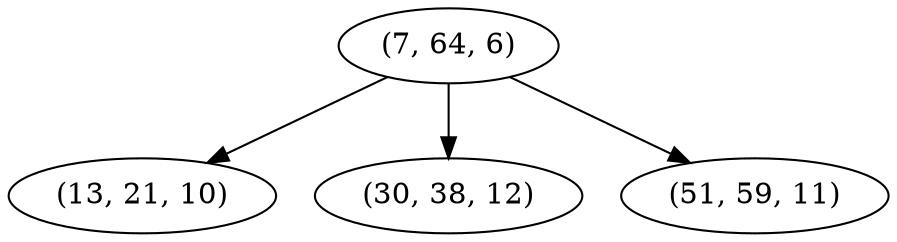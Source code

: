 digraph tree {
    "(7, 64, 6)";
    "(13, 21, 10)";
    "(30, 38, 12)";
    "(51, 59, 11)";
    "(7, 64, 6)" -> "(13, 21, 10)";
    "(7, 64, 6)" -> "(30, 38, 12)";
    "(7, 64, 6)" -> "(51, 59, 11)";
}
